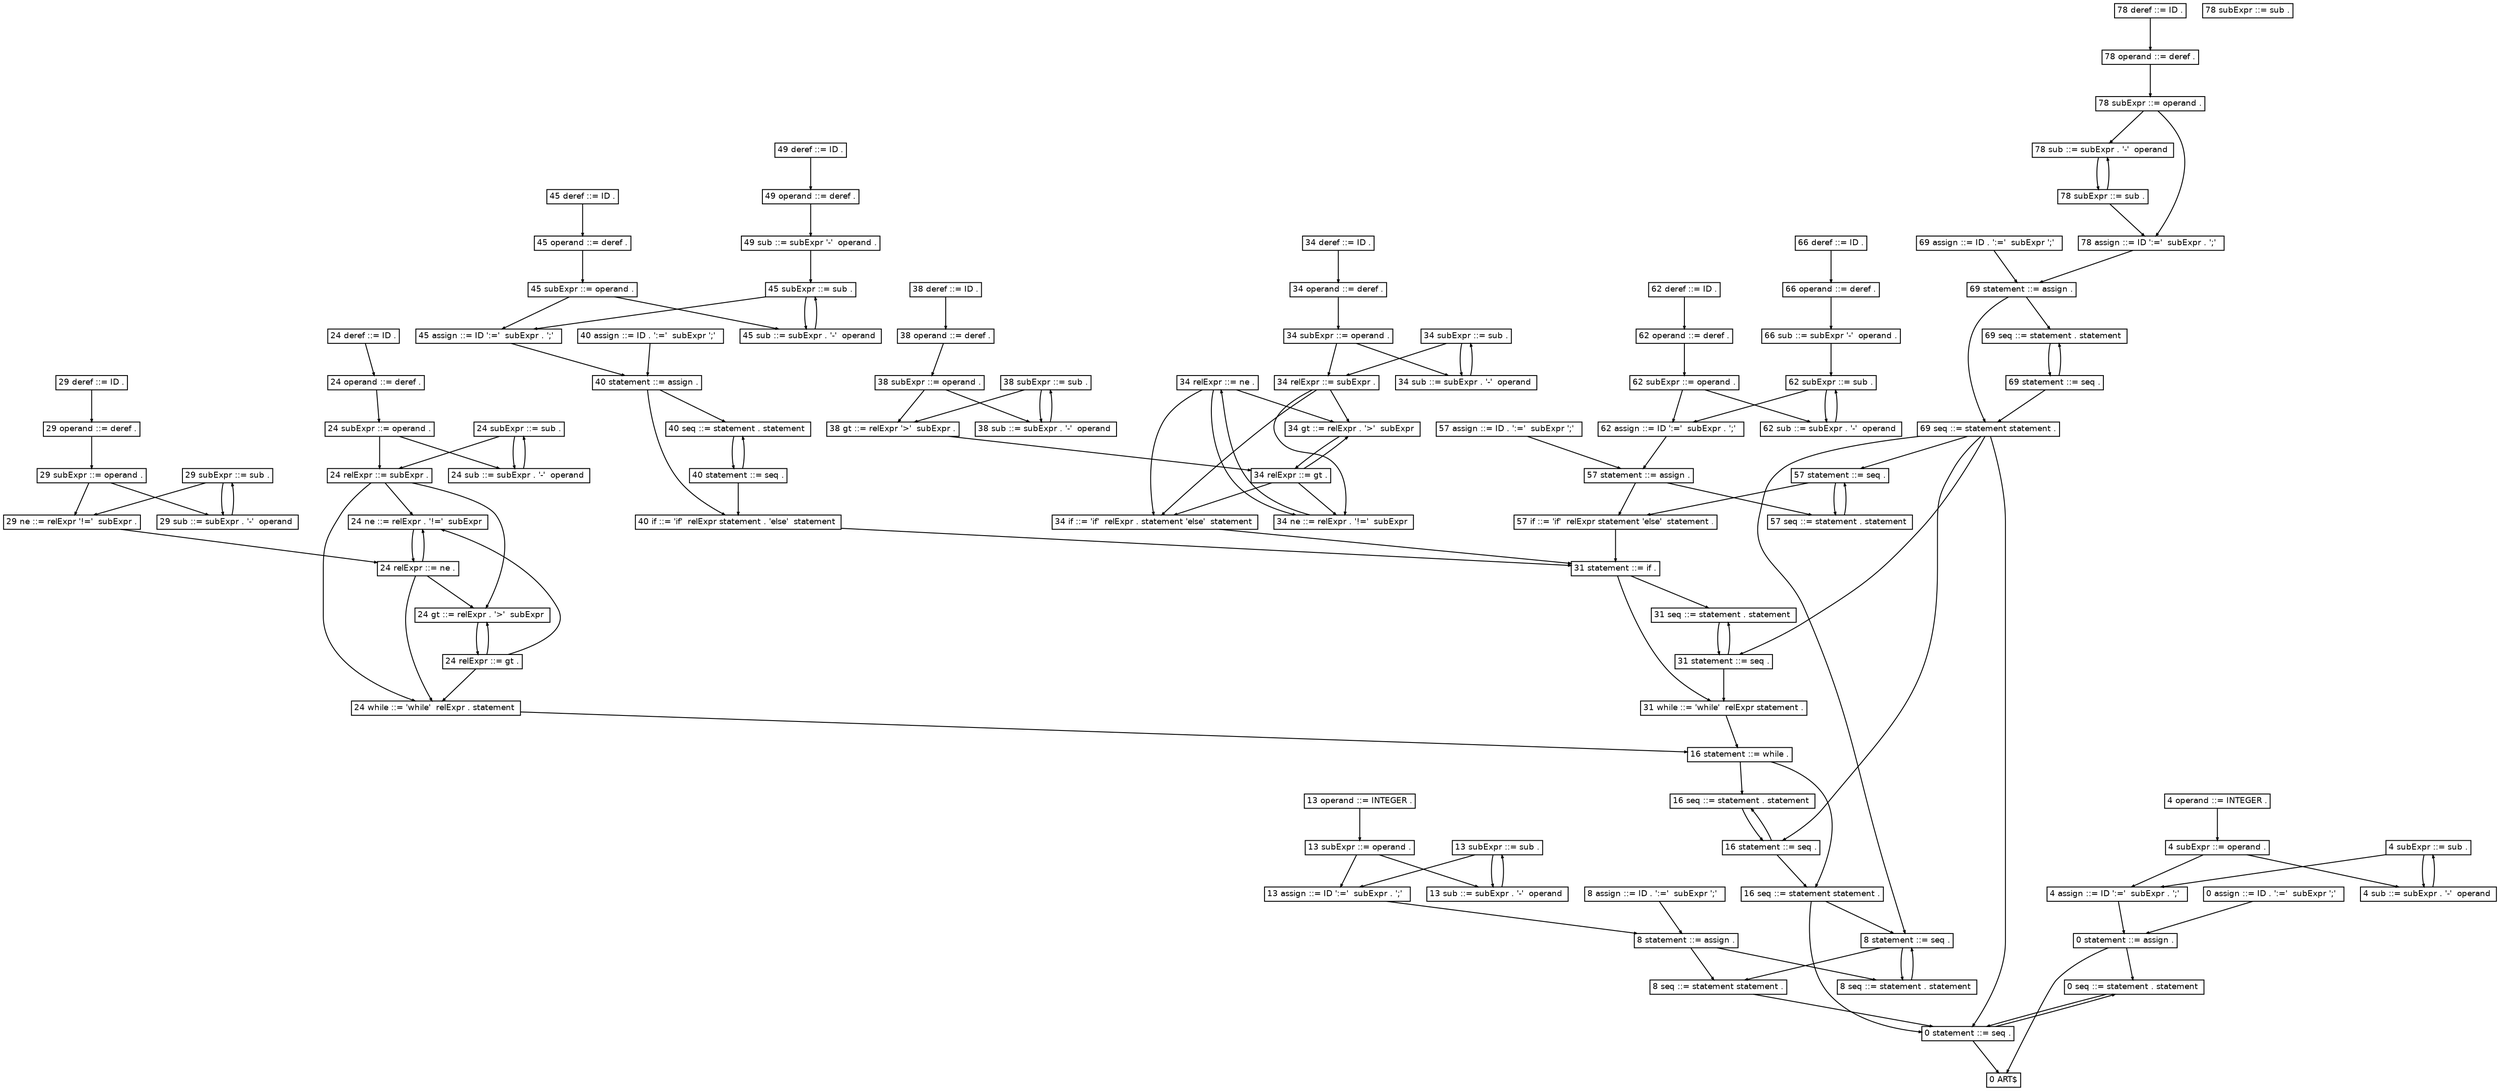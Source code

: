 digraph "Graph from GLL parser"{
graph[ordering=out]
node[fontname=Helvetica fontsize=9 shape=box height=0 width=0 margin=0.04]
edge[arrowsize=0.3]
"0 ART$"[]
"null"[ label = "0 assign ::= ID . ':='  subExpr ';'  "]
"null"[ label = "0 seq ::= statement . statement "]
"null"[ label = "0 statement ::= seq ."]
"null"[ label = "0 statement ::= assign ."]
"null"[ label = "4 assign ::= ID ':='  subExpr . ';'  "]
"null"[ label = "4 operand ::= INTEGER ."]
"null"[ label = "4 sub ::= subExpr . '-'  operand "]
"null"[ label = "4 subExpr ::= operand ."]
"null"[ label = "4 subExpr ::= sub ."]
"null"[ label = "8 assign ::= ID . ':='  subExpr ';'  "]
"null"[ label = "8 seq ::= statement . statement "]
"null"[ label = "8 seq ::= statement statement ."]
"null"[ label = "8 statement ::= seq ."]
"null"[ label = "8 statement ::= assign ."]
"null"[ label = "13 assign ::= ID ':='  subExpr . ';'  "]
"null"[ label = "13 operand ::= INTEGER ."]
"null"[ label = "13 sub ::= subExpr . '-'  operand "]
"null"[ label = "13 subExpr ::= operand ."]
"null"[ label = "13 subExpr ::= sub ."]
"null"[ label = "16 seq ::= statement . statement "]
"null"[ label = "16 seq ::= statement statement ."]
"null"[ label = "16 statement ::= seq ."]
"null"[ label = "16 statement ::= while ."]
"null"[ label = "24 deref ::= ID ."]
"null"[ label = "24 gt ::= relExpr . '>'  subExpr "]
"null"[ label = "24 ne ::= relExpr . '!='  subExpr "]
"null"[ label = "24 operand ::= deref ."]
"null"[ label = "24 relExpr ::= subExpr ."]
"null"[ label = "24 relExpr ::= gt ."]
"null"[ label = "24 relExpr ::= ne ."]
"null"[ label = "24 sub ::= subExpr . '-'  operand "]
"null"[ label = "24 subExpr ::= operand ."]
"null"[ label = "24 subExpr ::= sub ."]
"null"[ label = "24 while ::= 'while'  relExpr . statement "]
"null"[ label = "29 deref ::= ID ."]
"null"[ label = "29 ne ::= relExpr '!='  subExpr ."]
"null"[ label = "29 operand ::= deref ."]
"null"[ label = "29 sub ::= subExpr . '-'  operand "]
"null"[ label = "29 subExpr ::= operand ."]
"null"[ label = "29 subExpr ::= sub ."]
"null"[ label = "31 seq ::= statement . statement "]
"null"[ label = "31 statement ::= seq ."]
"null"[ label = "31 statement ::= if ."]
"null"[ label = "31 while ::= 'while'  relExpr statement ."]
"null"[ label = "34 deref ::= ID ."]
"null"[ label = "34 gt ::= relExpr . '>'  subExpr "]
"null"[ label = "34 if ::= 'if'  relExpr . statement 'else'  statement "]
"null"[ label = "34 ne ::= relExpr . '!='  subExpr "]
"null"[ label = "34 operand ::= deref ."]
"null"[ label = "34 relExpr ::= subExpr ."]
"null"[ label = "34 relExpr ::= gt ."]
"null"[ label = "34 relExpr ::= ne ."]
"null"[ label = "34 sub ::= subExpr . '-'  operand "]
"null"[ label = "34 subExpr ::= operand ."]
"null"[ label = "34 subExpr ::= sub ."]
"null"[ label = "38 deref ::= ID ."]
"null"[ label = "38 gt ::= relExpr '>'  subExpr ."]
"null"[ label = "38 operand ::= deref ."]
"null"[ label = "38 sub ::= subExpr . '-'  operand "]
"null"[ label = "38 subExpr ::= operand ."]
"null"[ label = "38 subExpr ::= sub ."]
"null"[ label = "40 assign ::= ID . ':='  subExpr ';'  "]
"null"[ label = "40 if ::= 'if'  relExpr statement . 'else'  statement "]
"null"[ label = "40 seq ::= statement . statement "]
"null"[ label = "40 statement ::= seq ."]
"null"[ label = "40 statement ::= assign ."]
"null"[ label = "45 assign ::= ID ':='  subExpr . ';'  "]
"null"[ label = "45 deref ::= ID ."]
"null"[ label = "45 operand ::= deref ."]
"null"[ label = "45 sub ::= subExpr . '-'  operand "]
"null"[ label = "45 subExpr ::= operand ."]
"null"[ label = "45 subExpr ::= sub ."]
"null"[ label = "49 deref ::= ID ."]
"null"[ label = "49 operand ::= deref ."]
"null"[ label = "49 sub ::= subExpr '-'  operand ."]
"null"[ label = "57 assign ::= ID . ':='  subExpr ';'  "]
"null"[ label = "57 if ::= 'if'  relExpr statement 'else'  statement ."]
"null"[ label = "57 seq ::= statement . statement "]
"null"[ label = "57 statement ::= seq ."]
"null"[ label = "57 statement ::= assign ."]
"null"[ label = "62 assign ::= ID ':='  subExpr . ';'  "]
"null"[ label = "62 deref ::= ID ."]
"null"[ label = "62 operand ::= deref ."]
"null"[ label = "62 sub ::= subExpr . '-'  operand "]
"null"[ label = "62 subExpr ::= operand ."]
"null"[ label = "62 subExpr ::= sub ."]
"null"[ label = "66 deref ::= ID ."]
"null"[ label = "66 operand ::= deref ."]
"null"[ label = "66 sub ::= subExpr '-'  operand ."]
"null"[ label = "69 assign ::= ID . ':='  subExpr ';'  "]
"null"[ label = "69 seq ::= statement . statement "]
"null"[ label = "69 seq ::= statement statement ."]
"null"[ label = "69 statement ::= seq ."]
"null"[ label = "69 statement ::= assign ."]
"null"[ label = "78 assign ::= ID ':='  subExpr . ';'  "]
"null"[ label = "78 deref ::= ID ."]
"null"[ label = "78 operand ::= deref ."]
"null"[ label = "78 sub ::= subExpr . '-'  operand "]
"null"[ label = "78 subExpr ::= operand ."]
"null"[ label = "78 subExpr ::= sub ."]
"16 statement ::= while ."->"16 seq ::= statement . statement " []
"24 subExpr ::= sub ."->"24 relExpr ::= subExpr ." []
"0 statement ::= assign ."->"0 ART$" []
"78 subExpr ::= operand ."->"78 sub ::= subExpr . '-'  operand " []
"0 statement ::= seq ."->"0 ART$" []
"0 assign ::= ID . ':='  subExpr ';'  "->"0 statement ::= assign ." []
"24 subExpr ::= sub ."->"24 sub ::= subExpr . '-'  operand " []
"24 sub ::= subExpr . '-'  operand "->"24 subExpr ::= sub ." []
"24 subExpr ::= operand ."->"24 relExpr ::= subExpr ." []
"78 operand ::= deref ."->"78 subExpr ::= operand ." []
"0 statement ::= assign ."->"0 seq ::= statement . statement " []
"78 deref ::= ID ."->"78 operand ::= deref ." []
"40 if ::= 'if'  relExpr statement . 'else'  statement "->"31 statement ::= if ." []
"24 subExpr ::= operand ."->"24 sub ::= subExpr . '-'  operand " []
"0 statement ::= seq ."->"0 seq ::= statement . statement " []
"0 seq ::= statement . statement "->"0 statement ::= seq ." []
"24 operand ::= deref ."->"24 subExpr ::= operand ." []
"4 assign ::= ID ':='  subExpr . ';'  "->"0 statement ::= assign ." []
"57 statement ::= assign ."->"57 if ::= 'if'  relExpr statement 'else'  statement ." []
"24 deref ::= ID ."->"24 operand ::= deref ." []
"57 statement ::= seq ."->"57 if ::= 'if'  relExpr statement 'else'  statement ." []
"57 assign ::= ID . ':='  subExpr ';'  "->"57 statement ::= assign ." []
"57 statement ::= assign ."->"57 seq ::= statement . statement " []
"29 ne ::= relExpr '!='  subExpr ."->"24 relExpr ::= ne ." []
"57 statement ::= seq ."->"57 seq ::= statement . statement " []
"57 seq ::= statement . statement "->"57 statement ::= seq ." []
"16 statement ::= seq ."->"16 seq ::= statement . statement " []
"16 seq ::= statement . statement "->"16 statement ::= seq ." []
"69 seq ::= statement statement ."->"8 statement ::= seq ." []
"38 subExpr ::= sub ."->"38 gt ::= relExpr '>'  subExpr ." []
"4 subExpr ::= sub ."->"4 assign ::= ID ':='  subExpr . ';'  " []
"62 assign ::= ID ':='  subExpr . ';'  "->"57 statement ::= assign ." []
"38 subExpr ::= sub ."->"38 sub ::= subExpr . '-'  operand " []
"38 sub ::= subExpr . '-'  operand "->"38 subExpr ::= sub ." []
"38 subExpr ::= operand ."->"38 gt ::= relExpr '>'  subExpr ." []
"4 subExpr ::= sub ."->"4 sub ::= subExpr . '-'  operand " []
"4 sub ::= subExpr . '-'  operand "->"4 subExpr ::= sub ." []
"4 subExpr ::= operand ."->"4 assign ::= ID ':='  subExpr . ';'  " []
"38 subExpr ::= operand ."->"38 sub ::= subExpr . '-'  operand " []
"4 subExpr ::= operand ."->"4 sub ::= subExpr . '-'  operand " []
"38 operand ::= deref ."->"38 subExpr ::= operand ." []
"4 operand ::= INTEGER ."->"4 subExpr ::= operand ." []
"38 deref ::= ID ."->"38 operand ::= deref ." []
"8 seq ::= statement statement ."->"0 statement ::= seq ." []
"62 subExpr ::= sub ."->"62 assign ::= ID ':='  subExpr . ';'  " []
"62 subExpr ::= sub ."->"62 sub ::= subExpr . '-'  operand " []
"62 sub ::= subExpr . '-'  operand "->"62 subExpr ::= sub ." []
"62 subExpr ::= operand ."->"62 assign ::= ID ':='  subExpr . ';'  " []
"31 while ::= 'while'  relExpr statement ."->"16 statement ::= while ." []
"62 subExpr ::= operand ."->"62 sub ::= subExpr . '-'  operand " []
"62 operand ::= deref ."->"62 subExpr ::= operand ." []
"62 deref ::= ID ."->"62 operand ::= deref ." []
"66 sub ::= subExpr '-'  operand ."->"62 subExpr ::= sub ." []
"29 subExpr ::= sub ."->"29 ne ::= relExpr '!='  subExpr ." []
"57 if ::= 'if'  relExpr statement 'else'  statement ."->"31 statement ::= if ." []
"29 subExpr ::= sub ."->"29 sub ::= subExpr . '-'  operand " []
"29 sub ::= subExpr . '-'  operand "->"29 subExpr ::= sub ." []
"29 subExpr ::= operand ."->"29 ne ::= relExpr '!='  subExpr ." []
"29 subExpr ::= operand ."->"29 sub ::= subExpr . '-'  operand " []
"8 statement ::= assign ."->"8 seq ::= statement statement ." []
"29 operand ::= deref ."->"29 subExpr ::= operand ." []
"8 statement ::= seq ."->"8 seq ::= statement statement ." []
"8 assign ::= ID . ':='  subExpr ';'  "->"8 statement ::= assign ." []
"29 deref ::= ID ."->"29 operand ::= deref ." []
"8 statement ::= assign ."->"8 seq ::= statement . statement " []
"16 seq ::= statement statement ."->"0 statement ::= seq ." []
"66 operand ::= deref ."->"66 sub ::= subExpr '-'  operand ." []
"8 statement ::= seq ."->"8 seq ::= statement . statement " []
"8 seq ::= statement . statement "->"8 statement ::= seq ." []
"40 statement ::= assign ."->"40 if ::= 'if'  relExpr statement . 'else'  statement " []
"66 deref ::= ID ."->"66 operand ::= deref ." []
"40 statement ::= seq ."->"40 if ::= 'if'  relExpr statement . 'else'  statement " []
"40 assign ::= ID . ':='  subExpr ';'  "->"40 statement ::= assign ." []
"13 assign ::= ID ':='  subExpr . ';'  "->"8 statement ::= assign ." []
"69 seq ::= statement statement ."->"57 statement ::= seq ." []
"69 seq ::= statement statement ."->"16 statement ::= seq ." []
"40 statement ::= assign ."->"40 seq ::= statement . statement " []
"40 statement ::= seq ."->"40 seq ::= statement . statement " []
"40 seq ::= statement . statement "->"40 statement ::= seq ." []
"45 assign ::= ID ':='  subExpr . ';'  "->"40 statement ::= assign ." []
"13 subExpr ::= sub ."->"13 assign ::= ID ':='  subExpr . ';'  " []
"13 subExpr ::= sub ."->"13 sub ::= subExpr . '-'  operand " []
"13 sub ::= subExpr . '-'  operand "->"13 subExpr ::= sub ." []
"13 subExpr ::= operand ."->"13 assign ::= ID ':='  subExpr . ';'  " []
"13 subExpr ::= operand ."->"13 sub ::= subExpr . '-'  operand " []
"45 subExpr ::= sub ."->"45 assign ::= ID ':='  subExpr . ';'  " []
"13 operand ::= INTEGER ."->"13 subExpr ::= operand ." []
"45 subExpr ::= sub ."->"45 sub ::= subExpr . '-'  operand " []
"45 sub ::= subExpr . '-'  operand "->"45 subExpr ::= sub ." []
"45 subExpr ::= operand ."->"45 assign ::= ID ':='  subExpr . ';'  " []
"45 subExpr ::= operand ."->"45 sub ::= subExpr . '-'  operand " []
"16 seq ::= statement statement ."->"8 statement ::= seq ." []
"31 statement ::= if ."->"31 while ::= 'while'  relExpr statement ." []
"45 operand ::= deref ."->"45 subExpr ::= operand ." []
"34 if ::= 'if'  relExpr . statement 'else'  statement "->"31 statement ::= if ." []
"45 deref ::= ID ."->"45 operand ::= deref ." []
"34 relExpr ::= ne ."->"34 if ::= 'if'  relExpr . statement 'else'  statement " []
"34 relExpr ::= ne ."->"34 ne ::= relExpr . '!='  subExpr " []
"34 ne ::= relExpr . '!='  subExpr "->"34 relExpr ::= ne ." []
"49 sub ::= subExpr '-'  operand ."->"45 subExpr ::= sub ." []
"34 relExpr ::= gt ."->"34 if ::= 'if'  relExpr . statement 'else'  statement " []
"34 relExpr ::= ne ."->"34 gt ::= relExpr . '>'  subExpr " []
"34 relExpr ::= gt ."->"34 ne ::= relExpr . '!='  subExpr " []
"34 relExpr ::= subExpr ."->"34 if ::= 'if'  relExpr . statement 'else'  statement " []
"34 relExpr ::= gt ."->"34 gt ::= relExpr . '>'  subExpr " []
"34 gt ::= relExpr . '>'  subExpr "->"34 relExpr ::= gt ." []
"34 relExpr ::= subExpr ."->"34 ne ::= relExpr . '!='  subExpr " []
"31 statement ::= seq ."->"31 while ::= 'while'  relExpr statement ." []
"34 relExpr ::= subExpr ."->"34 gt ::= relExpr . '>'  subExpr " []
"31 statement ::= if ."->"31 seq ::= statement . statement " []
"34 subExpr ::= sub ."->"34 relExpr ::= subExpr ." []
"49 operand ::= deref ."->"49 sub ::= subExpr '-'  operand ." []
"34 subExpr ::= sub ."->"34 sub ::= subExpr . '-'  operand " []
"34 sub ::= subExpr . '-'  operand "->"34 subExpr ::= sub ." []
"34 subExpr ::= operand ."->"34 relExpr ::= subExpr ." []
"69 statement ::= assign ."->"69 seq ::= statement statement ." []
"49 deref ::= ID ."->"49 operand ::= deref ." []
"16 statement ::= while ."->"16 seq ::= statement statement ." []
"34 subExpr ::= operand ."->"34 sub ::= subExpr . '-'  operand " []
"69 statement ::= seq ."->"69 seq ::= statement statement ." []
"69 assign ::= ID . ':='  subExpr ';'  "->"69 statement ::= assign ." []
"24 while ::= 'while'  relExpr . statement "->"16 statement ::= while ." []
"69 statement ::= assign ."->"69 seq ::= statement . statement " []
"34 operand ::= deref ."->"34 subExpr ::= operand ." []
"69 seq ::= statement statement ."->"31 statement ::= seq ." []
"69 statement ::= seq ."->"69 seq ::= statement . statement " []
"69 seq ::= statement . statement "->"69 statement ::= seq ." []
"34 deref ::= ID ."->"34 operand ::= deref ." []
"24 relExpr ::= ne ."->"24 while ::= 'while'  relExpr . statement " []
"78 assign ::= ID ':='  subExpr . ';'  "->"69 statement ::= assign ." []
"24 relExpr ::= ne ."->"24 ne ::= relExpr . '!='  subExpr " []
"24 ne ::= relExpr . '!='  subExpr "->"24 relExpr ::= ne ." []
"24 relExpr ::= gt ."->"24 while ::= 'while'  relExpr . statement " []
"24 relExpr ::= ne ."->"24 gt ::= relExpr . '>'  subExpr " []
"24 relExpr ::= gt ."->"24 ne ::= relExpr . '!='  subExpr " []
"31 statement ::= seq ."->"31 seq ::= statement . statement " []
"31 seq ::= statement . statement "->"31 statement ::= seq ." []
"24 relExpr ::= subExpr ."->"24 while ::= 'while'  relExpr . statement " []
"69 seq ::= statement statement ."->"0 statement ::= seq ." []
"38 gt ::= relExpr '>'  subExpr ."->"34 relExpr ::= gt ." []
"24 relExpr ::= gt ."->"24 gt ::= relExpr . '>'  subExpr " []
"24 gt ::= relExpr . '>'  subExpr "->"24 relExpr ::= gt ." []
"24 relExpr ::= subExpr ."->"24 ne ::= relExpr . '!='  subExpr " []
"78 subExpr ::= sub ."->"78 assign ::= ID ':='  subExpr . ';'  " []
"16 statement ::= seq ."->"16 seq ::= statement statement ." []
"24 relExpr ::= subExpr ."->"24 gt ::= relExpr . '>'  subExpr " []
"78 subExpr ::= sub ."->"78 sub ::= subExpr . '-'  operand " []
"78 sub ::= subExpr . '-'  operand "->"78 subExpr ::= sub ." []
"78 subExpr ::= operand ."->"78 assign ::= ID ':='  subExpr . ';'  " []
}
